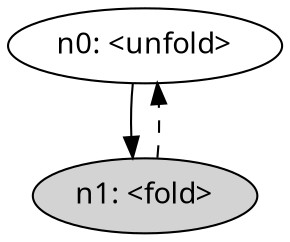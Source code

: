 digraph {
    node [fontname="bold helvetica"];
    edge [fontname="bold helvetica"];
    n0 [label="n0: <unfold>"];
    n1 [label="n1: <fold>"] [style=filled];
    n0 -> n1;
    n1 -> n0 [style=dashed];
}
